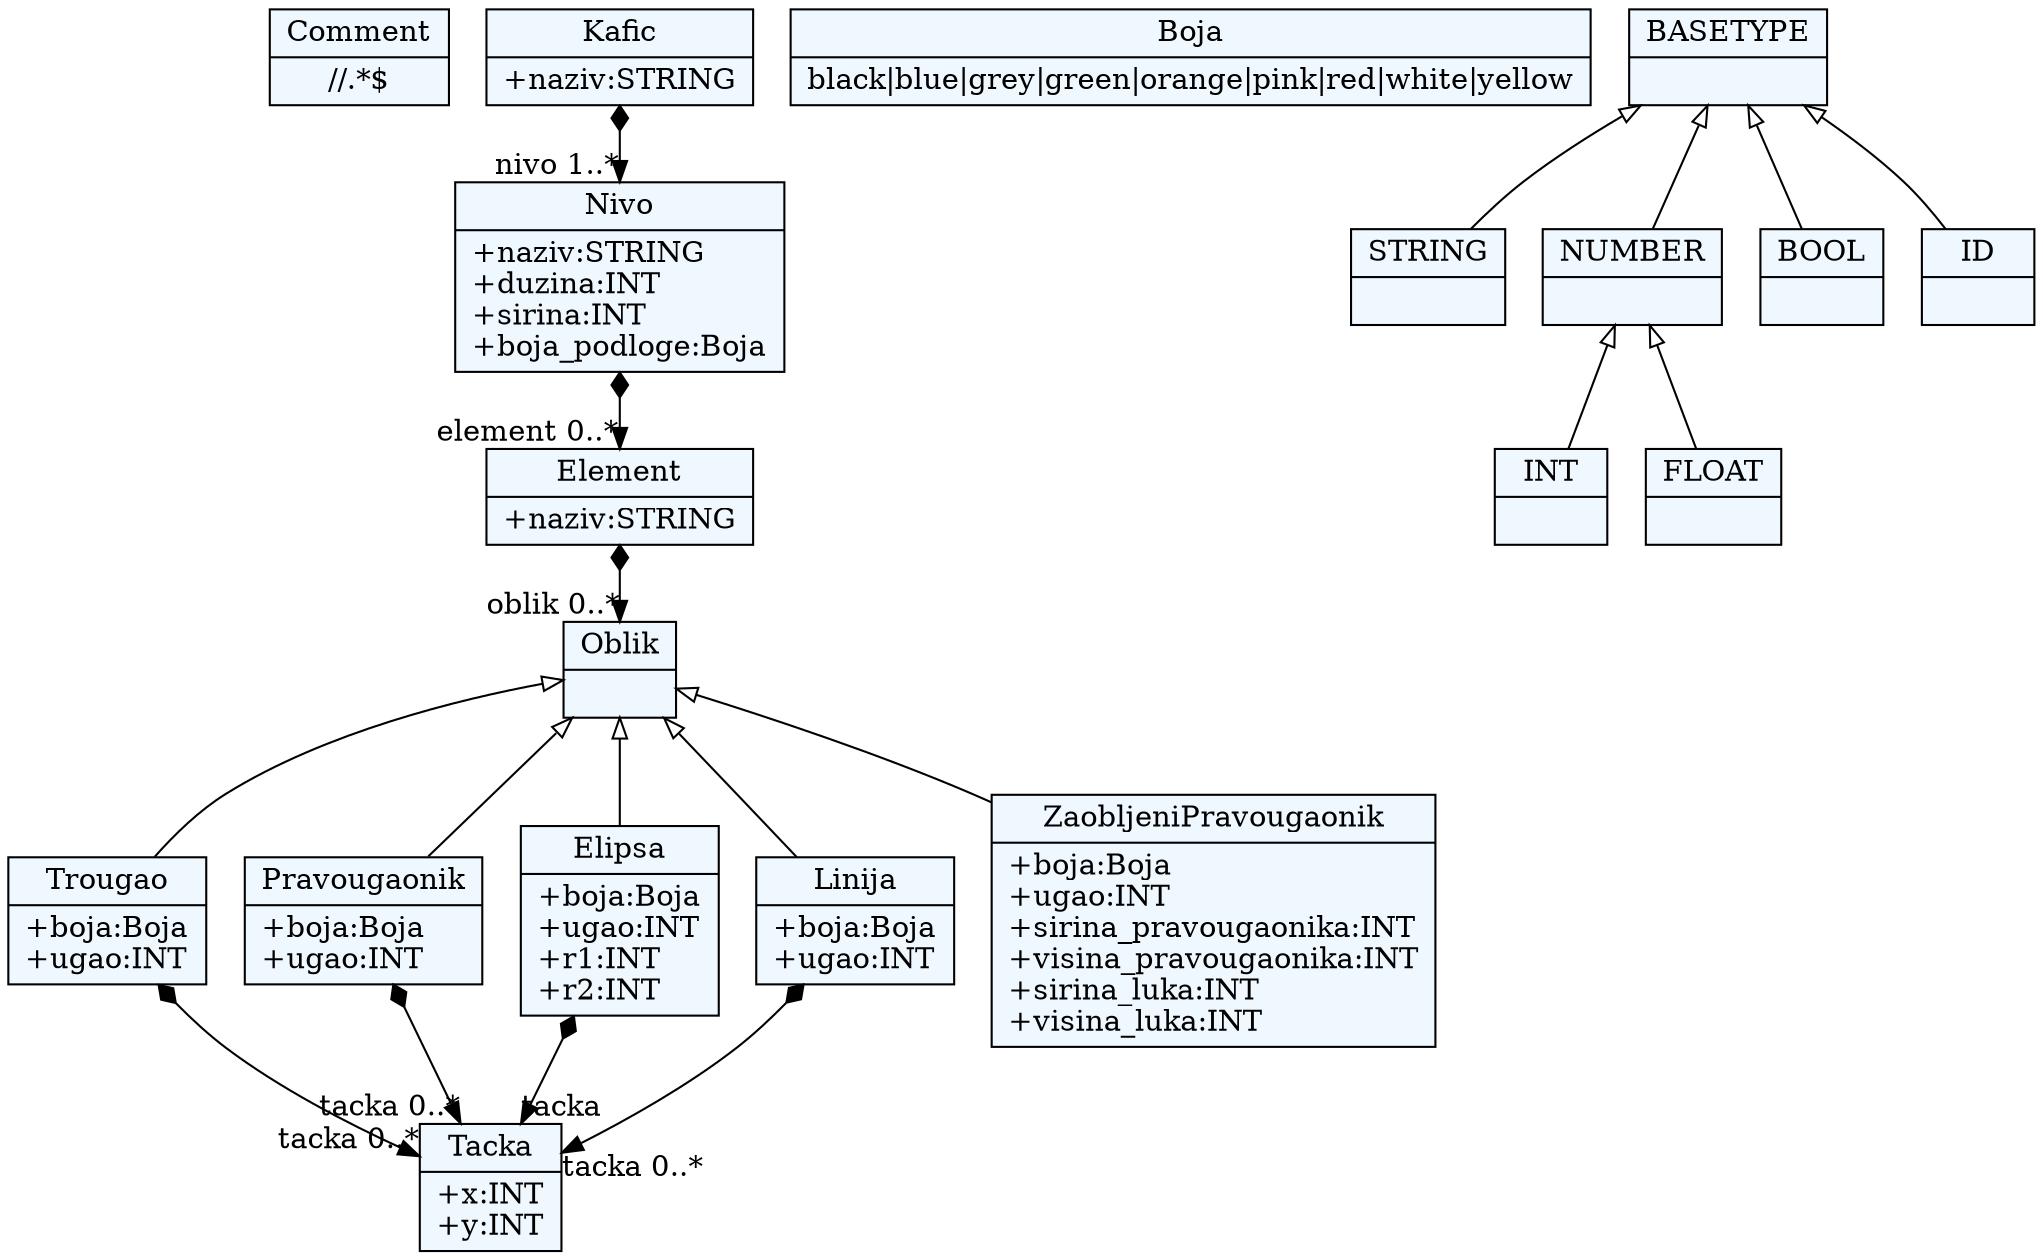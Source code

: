 
    digraph xtext {
    fontname = "Bitstream Vera Sans"
    fontsize = 8
    node[
        shape=record,
        style=filled,
        fillcolor=aliceblue
    ]
    edge[dir=black,arrowtail=empty]


47217944[ label="{Comment|\/\/.*$}"]

47214640[ label="{Tacka|+x:INT\l+y:INT\l}"]

47217472[ label="{Boja|black\|blue\|grey\|green\|orange\|pink\|red\|white\|yellow}"]

47215584 -> 47214640[arrowtail=diamond, dir=both, headlabel="tacka 0..*"]
47215584[ label="{Trougao|+boja:Boja\l+ugao:INT\l}"]

47216056 -> 47214640[arrowtail=diamond, dir=both, headlabel="tacka 0..*"]
47216056[ label="{Pravougaonik|+boja:Boja\l+ugao:INT\l}"]

47217000 -> 47214640[arrowtail=diamond, dir=both, headlabel="tacka "]
47217000[ label="{Elipsa|+boja:Boja\l+ugao:INT\l+r1:INT\l+r2:INT\l}"]

44006208 -> 44006680[arrowtail=diamond, dir=both, headlabel="oblik 0..*"]
44006208[ label="{Element|+naziv:STRING\l}"]

44006680[ label="{Oblik|}"]
44006680 -> 47215112 [dir=back]
44006680 -> 47215584 [dir=back]
44006680 -> 47216056 [dir=back]
44006680 -> 47216528 [dir=back]
44006680 -> 47217000 [dir=back]

47216528[ label="{ZaobljeniPravougaonik|+boja:Boja\l+ugao:INT\l+sirina_pravougaonika:INT\l+visina_pravougaonika:INT\l+sirina_luka:INT\l+visina_luka:INT\l}"]

47215112 -> 47214640[arrowtail=diamond, dir=both, headlabel="tacka 0..*"]
47215112[ label="{Linija|+boja:Boja\l+ugao:INT\l}"]

44005736 -> 44006208[arrowtail=diamond, dir=both, headlabel="element 0..*"]
44005736[ label="{Nivo|+naziv:STRING\l+duzina:INT\l+sirina:INT\l+boja_podloge:Boja\l}"]

44005264 -> 44005736[arrowtail=diamond, dir=both, headlabel="nivo 1..*"]
44005264[ label="{Kafic|+naziv:STRING\l}"]

43981632[ label="{STRING|}"]

44004792[ label="{BASETYPE|}"]
44004792 -> 44004320 [dir=back]
44004792 -> 43982104 [dir=back]
44004792 -> 43981160 [dir=back]
44004792 -> 43981632 [dir=back]

44003376[ label="{INT|}"]

44003848[ label="{FLOAT|}"]

44004320[ label="{NUMBER|}"]
44004320 -> 44003848 [dir=back]
44004320 -> 44003376 [dir=back]

43982104[ label="{BOOL|}"]

43981160[ label="{ID|}"]


}
